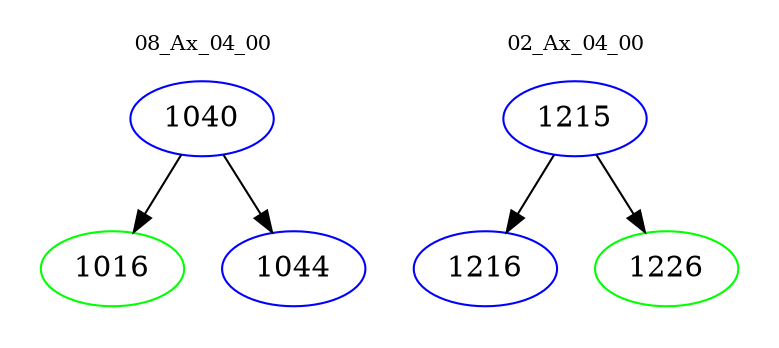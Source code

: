 digraph{
subgraph cluster_0 {
color = white
label = "08_Ax_04_00";
fontsize=10;
T0_1040 [label="1040", color="blue"]
T0_1040 -> T0_1016 [color="black"]
T0_1016 [label="1016", color="green"]
T0_1040 -> T0_1044 [color="black"]
T0_1044 [label="1044", color="blue"]
}
subgraph cluster_1 {
color = white
label = "02_Ax_04_00";
fontsize=10;
T1_1215 [label="1215", color="blue"]
T1_1215 -> T1_1216 [color="black"]
T1_1216 [label="1216", color="blue"]
T1_1215 -> T1_1226 [color="black"]
T1_1226 [label="1226", color="green"]
}
}
